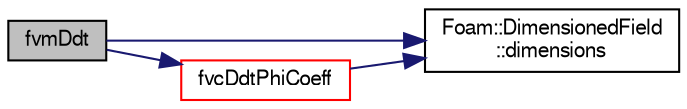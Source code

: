 digraph "fvmDdt"
{
  bgcolor="transparent";
  edge [fontname="FreeSans",fontsize="10",labelfontname="FreeSans",labelfontsize="10"];
  node [fontname="FreeSans",fontsize="10",shape=record];
  rankdir="LR";
  Node2243 [label="fvmDdt",height=0.2,width=0.4,color="black", fillcolor="grey75", style="filled", fontcolor="black"];
  Node2243 -> Node2244 [color="midnightblue",fontsize="10",style="solid",fontname="FreeSans"];
  Node2244 [label="Foam::DimensionedField\l::dimensions",height=0.2,width=0.4,color="black",URL="$a26390.html#a66989c1e0666e0d0c93a2056ce75599e",tooltip="Return dimensions. "];
  Node2243 -> Node2245 [color="midnightblue",fontsize="10",style="solid",fontname="FreeSans"];
  Node2245 [label="fvcDdtPhiCoeff",height=0.2,width=0.4,color="red",URL="$a22486.html#adaa5c26dbfd2851be994f2e32f3274d1"];
  Node2245 -> Node2244 [color="midnightblue",fontsize="10",style="solid",fontname="FreeSans"];
}
